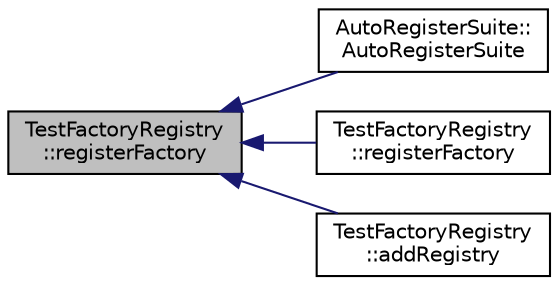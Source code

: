 digraph "TestFactoryRegistry::registerFactory"
{
  edge [fontname="Helvetica",fontsize="10",labelfontname="Helvetica",labelfontsize="10"];
  node [fontname="Helvetica",fontsize="10",shape=record];
  rankdir="LR";
  Node1 [label="TestFactoryRegistry\l::registerFactory",height=0.2,width=0.4,color="black", fillcolor="grey75", style="filled", fontcolor="black"];
  Node1 -> Node2 [dir="back",color="midnightblue",fontsize="10",style="solid",fontname="Helvetica"];
  Node2 [label="AutoRegisterSuite::\lAutoRegisterSuite",height=0.2,width=0.4,color="black", fillcolor="white", style="filled",URL="$class_auto_register_suite.html#a4c02d0d6e3de726f67b875dc5615e22a"];
  Node1 -> Node3 [dir="back",color="midnightblue",fontsize="10",style="solid",fontname="Helvetica"];
  Node3 [label="TestFactoryRegistry\l::registerFactory",height=0.2,width=0.4,color="black", fillcolor="white", style="filled",URL="$class_test_factory_registry.html#aff8d8215ec83fbb77d46706264e2f161"];
  Node1 -> Node4 [dir="back",color="midnightblue",fontsize="10",style="solid",fontname="Helvetica"];
  Node4 [label="TestFactoryRegistry\l::addRegistry",height=0.2,width=0.4,color="black", fillcolor="white", style="filled",URL="$class_test_factory_registry.html#abb68b347450c97ff0dfc9ea3dfe03f4c"];
}
